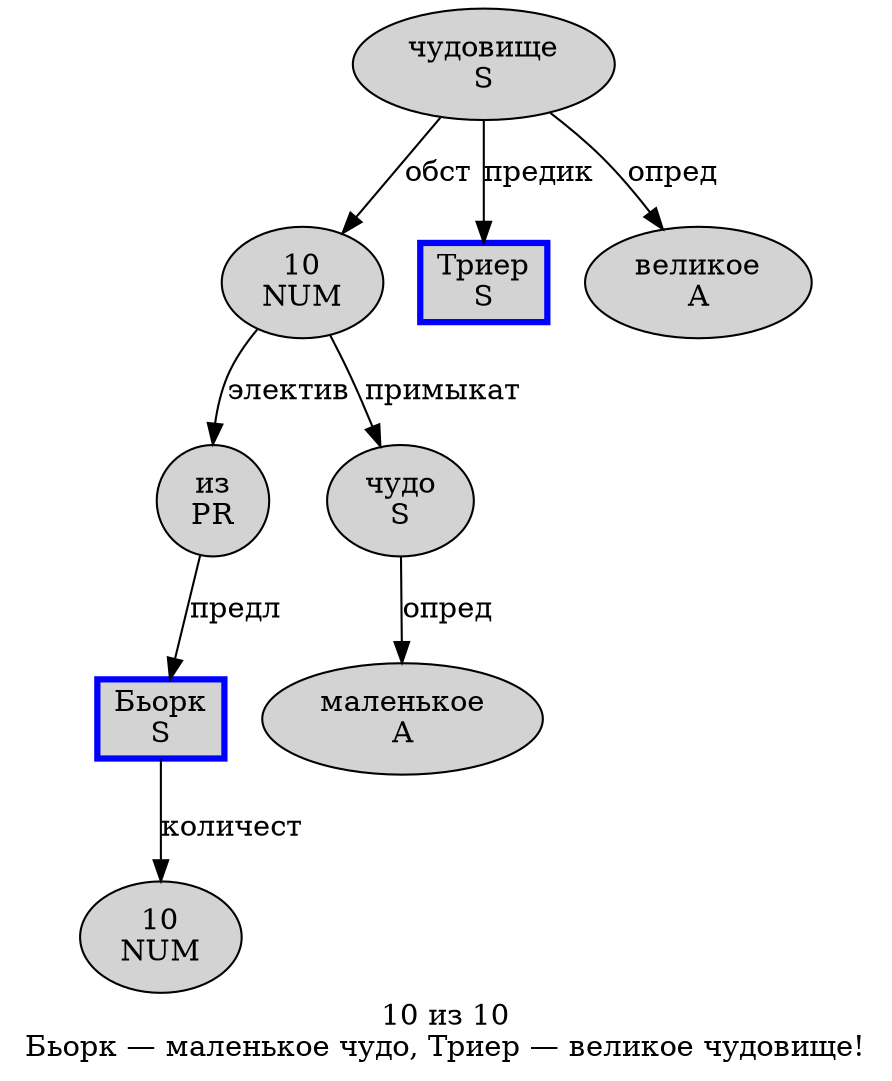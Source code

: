 digraph SENTENCE_910 {
	graph [label="10 из 10
Бьорк — маленькое чудо, Триер — великое чудовище!"]
	node [style=filled]
		0 [label="10
NUM" color="" fillcolor=lightgray penwidth=1 shape=ellipse]
		1 [label="из
PR" color="" fillcolor=lightgray penwidth=1 shape=ellipse]
		2 [label="10
NUM" color="" fillcolor=lightgray penwidth=1 shape=ellipse]
		3 [label="Бьорк
S" color=blue fillcolor=lightgray penwidth=3 shape=box]
		5 [label="маленькое
A" color="" fillcolor=lightgray penwidth=1 shape=ellipse]
		6 [label="чудо
S" color="" fillcolor=lightgray penwidth=1 shape=ellipse]
		8 [label="Триер
S" color=blue fillcolor=lightgray penwidth=3 shape=box]
		10 [label="великое
A" color="" fillcolor=lightgray penwidth=1 shape=ellipse]
		11 [label="чудовище
S" color="" fillcolor=lightgray penwidth=1 shape=ellipse]
			0 -> 1 [label="электив"]
			0 -> 6 [label="примыкат"]
			1 -> 3 [label="предл"]
			6 -> 5 [label="опред"]
			11 -> 0 [label="обст"]
			11 -> 8 [label="предик"]
			11 -> 10 [label="опред"]
			3 -> 2 [label="количест"]
}